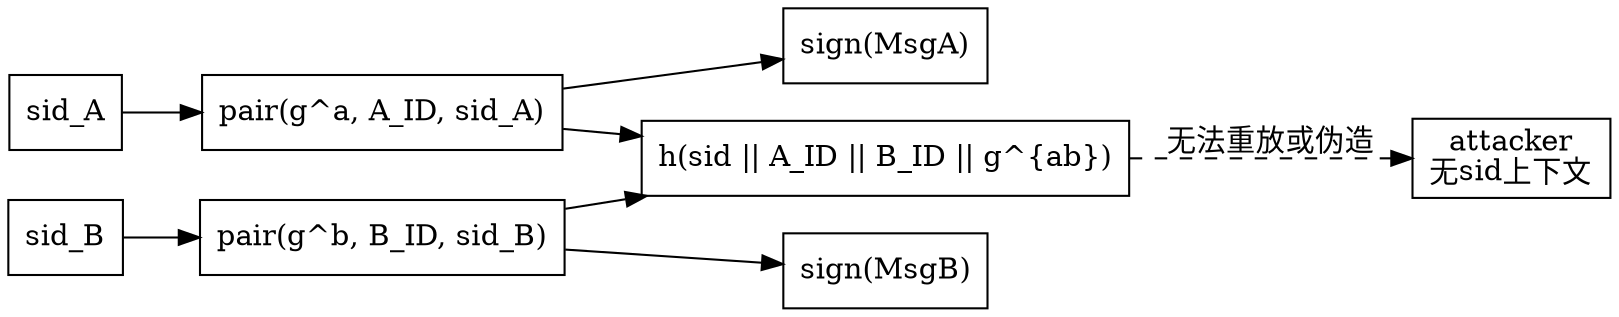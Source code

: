 
    digraph V6_FullSecure {
        rankdir=LR;
        node [shape=box];

        sid_A [label="sid_A"];
        sid_B [label="sid_B"];
        MsgA [label="pair(g^a, A_ID, sid_A)"];
        MsgB [label="pair(g^b, B_ID, sid_B)"];
        Hash [label="h(sid || A_ID || B_ID || g^{ab})"];
        SigA [label="sign(MsgA)"];
        SigB [label="sign(MsgB)"];
        Attacker [label="attacker
无sid上下文"];

        sid_A -> MsgA -> SigA;
        sid_B -> MsgB -> SigB;
        MsgA -> Hash;
        MsgB -> Hash;
        Hash -> Attacker [style=dashed, label="无法重放或伪造"];
    }
    